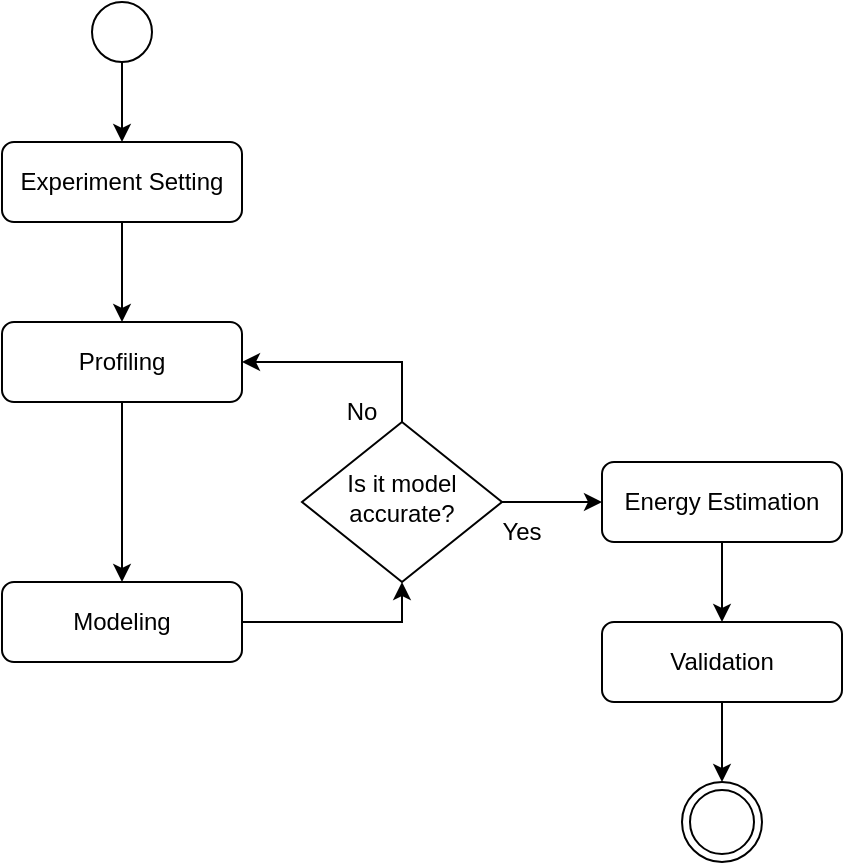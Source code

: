 <mxfile version="20.3.6" type="device"><diagram id="C5RBs43oDa-KdzZeNtuy" name="Page-1"><mxGraphModel dx="970" dy="480" grid="1" gridSize="10" guides="1" tooltips="1" connect="1" arrows="1" fold="1" page="1" pageScale="1" pageWidth="827" pageHeight="1169" math="0" shadow="0"><root><mxCell id="WIyWlLk6GJQsqaUBKTNV-0"/><mxCell id="WIyWlLk6GJQsqaUBKTNV-1" parent="WIyWlLk6GJQsqaUBKTNV-0"/><mxCell id="KYUdJge9EG5lM77a7pGh-5" style="edgeStyle=orthogonalEdgeStyle;rounded=0;orthogonalLoop=1;jettySize=auto;html=1;exitX=0.5;exitY=1;exitDx=0;exitDy=0;" edge="1" parent="WIyWlLk6GJQsqaUBKTNV-1" source="WIyWlLk6GJQsqaUBKTNV-3" target="WIyWlLk6GJQsqaUBKTNV-7"><mxGeometry relative="1" as="geometry"/></mxCell><mxCell id="WIyWlLk6GJQsqaUBKTNV-3" value="Experiment Setting" style="rounded=1;whiteSpace=wrap;html=1;fontSize=12;glass=0;strokeWidth=1;shadow=0;" parent="WIyWlLk6GJQsqaUBKTNV-1" vertex="1"><mxGeometry x="160" y="110" width="120" height="40" as="geometry"/></mxCell><mxCell id="KYUdJge9EG5lM77a7pGh-2" style="edgeStyle=orthogonalEdgeStyle;rounded=0;orthogonalLoop=1;jettySize=auto;html=1;exitX=0.5;exitY=1;exitDx=0;exitDy=0;entryX=0.5;entryY=0;entryDx=0;entryDy=0;" edge="1" parent="WIyWlLk6GJQsqaUBKTNV-1" source="WIyWlLk6GJQsqaUBKTNV-7" target="WIyWlLk6GJQsqaUBKTNV-12"><mxGeometry relative="1" as="geometry"/></mxCell><mxCell id="WIyWlLk6GJQsqaUBKTNV-7" value="Profiling" style="rounded=1;whiteSpace=wrap;html=1;fontSize=12;glass=0;strokeWidth=1;shadow=0;" parent="WIyWlLk6GJQsqaUBKTNV-1" vertex="1"><mxGeometry x="160" y="200" width="120" height="40" as="geometry"/></mxCell><mxCell id="KYUdJge9EG5lM77a7pGh-10" value="" style="edgeStyle=orthogonalEdgeStyle;rounded=0;orthogonalLoop=1;jettySize=auto;html=1;" edge="1" parent="WIyWlLk6GJQsqaUBKTNV-1" source="WIyWlLk6GJQsqaUBKTNV-11" target="KYUdJge9EG5lM77a7pGh-9"><mxGeometry relative="1" as="geometry"/></mxCell><mxCell id="WIyWlLk6GJQsqaUBKTNV-11" value="Energy Estimation" style="rounded=1;whiteSpace=wrap;html=1;fontSize=12;glass=0;strokeWidth=1;shadow=0;" parent="WIyWlLk6GJQsqaUBKTNV-1" vertex="1"><mxGeometry x="460" y="270" width="120" height="40" as="geometry"/></mxCell><mxCell id="KYUdJge9EG5lM77a7pGh-3" style="edgeStyle=orthogonalEdgeStyle;rounded=0;orthogonalLoop=1;jettySize=auto;html=1;exitX=1;exitY=0.5;exitDx=0;exitDy=0;entryX=0.5;entryY=1;entryDx=0;entryDy=0;" edge="1" parent="WIyWlLk6GJQsqaUBKTNV-1" source="WIyWlLk6GJQsqaUBKTNV-12" target="KYUdJge9EG5lM77a7pGh-0"><mxGeometry relative="1" as="geometry"/></mxCell><mxCell id="WIyWlLk6GJQsqaUBKTNV-12" value="Modeling" style="rounded=1;whiteSpace=wrap;html=1;fontSize=12;glass=0;strokeWidth=1;shadow=0;" parent="WIyWlLk6GJQsqaUBKTNV-1" vertex="1"><mxGeometry x="160" y="330" width="120" height="40" as="geometry"/></mxCell><mxCell id="KYUdJge9EG5lM77a7pGh-4" style="edgeStyle=orthogonalEdgeStyle;rounded=0;orthogonalLoop=1;jettySize=auto;html=1;exitX=0.5;exitY=0;exitDx=0;exitDy=0;entryX=1;entryY=0.5;entryDx=0;entryDy=0;" edge="1" parent="WIyWlLk6GJQsqaUBKTNV-1" source="KYUdJge9EG5lM77a7pGh-0" target="WIyWlLk6GJQsqaUBKTNV-7"><mxGeometry relative="1" as="geometry"><Array as="points"><mxPoint x="360" y="220"/></Array></mxGeometry></mxCell><mxCell id="KYUdJge9EG5lM77a7pGh-7" style="edgeStyle=orthogonalEdgeStyle;rounded=0;orthogonalLoop=1;jettySize=auto;html=1;exitX=1;exitY=0.5;exitDx=0;exitDy=0;" edge="1" parent="WIyWlLk6GJQsqaUBKTNV-1" source="KYUdJge9EG5lM77a7pGh-0" target="WIyWlLk6GJQsqaUBKTNV-11"><mxGeometry relative="1" as="geometry"/></mxCell><mxCell id="KYUdJge9EG5lM77a7pGh-0" value="&lt;div&gt;Is it model&lt;/div&gt;&lt;div&gt;accurate?&lt;br&gt;&lt;/div&gt;" style="rhombus;whiteSpace=wrap;html=1;shadow=0;fontFamily=Helvetica;fontSize=12;align=center;strokeWidth=1;spacing=6;spacingTop=-4;" vertex="1" parent="WIyWlLk6GJQsqaUBKTNV-1"><mxGeometry x="310" y="250" width="100" height="80" as="geometry"/></mxCell><mxCell id="KYUdJge9EG5lM77a7pGh-6" value="No" style="text;html=1;strokeColor=none;fillColor=none;align=center;verticalAlign=middle;whiteSpace=wrap;rounded=0;" vertex="1" parent="WIyWlLk6GJQsqaUBKTNV-1"><mxGeometry x="310" y="230" width="60" height="30" as="geometry"/></mxCell><mxCell id="KYUdJge9EG5lM77a7pGh-8" value="Yes" style="text;html=1;strokeColor=none;fillColor=none;align=center;verticalAlign=middle;whiteSpace=wrap;rounded=0;" vertex="1" parent="WIyWlLk6GJQsqaUBKTNV-1"><mxGeometry x="390" y="290" width="60" height="30" as="geometry"/></mxCell><mxCell id="KYUdJge9EG5lM77a7pGh-15" style="edgeStyle=orthogonalEdgeStyle;rounded=0;orthogonalLoop=1;jettySize=auto;html=1;exitX=0.5;exitY=1;exitDx=0;exitDy=0;" edge="1" parent="WIyWlLk6GJQsqaUBKTNV-1" source="KYUdJge9EG5lM77a7pGh-9" target="KYUdJge9EG5lM77a7pGh-14"><mxGeometry relative="1" as="geometry"/></mxCell><mxCell id="KYUdJge9EG5lM77a7pGh-9" value="Validation" style="rounded=1;whiteSpace=wrap;html=1;fontSize=12;glass=0;strokeWidth=1;shadow=0;" vertex="1" parent="WIyWlLk6GJQsqaUBKTNV-1"><mxGeometry x="460" y="350" width="120" height="40" as="geometry"/></mxCell><mxCell id="KYUdJge9EG5lM77a7pGh-12" style="edgeStyle=orthogonalEdgeStyle;rounded=0;orthogonalLoop=1;jettySize=auto;html=1;exitX=0.5;exitY=1;exitDx=0;exitDy=0;exitPerimeter=0;" edge="1" parent="WIyWlLk6GJQsqaUBKTNV-1" source="KYUdJge9EG5lM77a7pGh-11" target="WIyWlLk6GJQsqaUBKTNV-3"><mxGeometry relative="1" as="geometry"/></mxCell><mxCell id="KYUdJge9EG5lM77a7pGh-11" value="" style="strokeWidth=1;html=1;shape=mxgraph.flowchart.start_1;whiteSpace=wrap;" vertex="1" parent="WIyWlLk6GJQsqaUBKTNV-1"><mxGeometry x="205" y="40" width="30" height="30" as="geometry"/></mxCell><mxCell id="KYUdJge9EG5lM77a7pGh-14" value="" style="ellipse;shape=doubleEllipse;html=1;dashed=0;whitespace=wrap;aspect=fixed;strokeWidth=1;" vertex="1" parent="WIyWlLk6GJQsqaUBKTNV-1"><mxGeometry x="500" y="430" width="40" height="40" as="geometry"/></mxCell></root></mxGraphModel></diagram></mxfile>